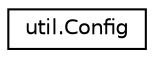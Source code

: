 digraph "Graphical Class Hierarchy"
{
  edge [fontname="Helvetica",fontsize="10",labelfontname="Helvetica",labelfontsize="10"];
  node [fontname="Helvetica",fontsize="10",shape=record];
  rankdir="LR";
  Node0 [label="util.Config",height=0.2,width=0.4,color="black", fillcolor="white", style="filled",URL="$classutil_1_1_config.html"];
}
